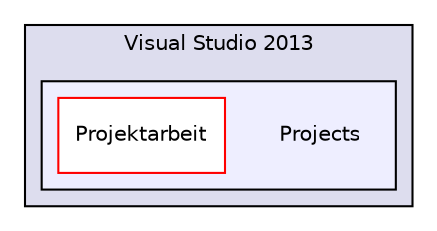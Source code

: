 digraph "C:/Users/tobia_000/Documents/Visual Studio 2013/Projects" {
  compound=true
  node [ fontsize="10", fontname="Helvetica"];
  edge [ labelfontsize="10", labelfontname="Helvetica"];
  subgraph clusterdir_19b52572391c7f2a8afec504ce5d1fa7 {
    graph [ bgcolor="#ddddee", pencolor="black", label="Visual Studio 2013" fontname="Helvetica", fontsize="10", URL="dir_19b52572391c7f2a8afec504ce5d1fa7.html"]
  subgraph clusterdir_04bb2f70ffe655c55e17e1c15c763378 {
    graph [ bgcolor="#eeeeff", pencolor="black", label="" URL="dir_04bb2f70ffe655c55e17e1c15c763378.html"];
    dir_04bb2f70ffe655c55e17e1c15c763378 [shape=plaintext label="Projects"];
    dir_1dde56bb14f4345fec6b683c88cb2db2 [shape=box label="Projektarbeit" color="red" fillcolor="white" style="filled" URL="dir_1dde56bb14f4345fec6b683c88cb2db2.html"];
  }
  }
}
